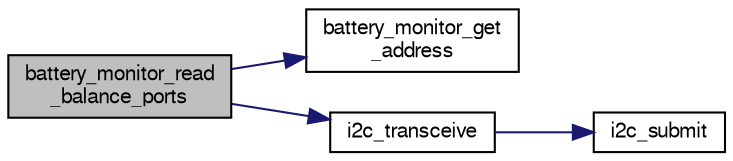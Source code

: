 digraph "battery_monitor_read_balance_ports"
{
  edge [fontname="FreeSans",fontsize="10",labelfontname="FreeSans",labelfontsize="10"];
  node [fontname="FreeSans",fontsize="10",shape=record];
  rankdir="LR";
  Node1 [label="battery_monitor_read\l_balance_ports",height=0.2,width=0.4,color="black", fillcolor="grey75", style="filled", fontcolor="black"];
  Node1 -> Node2 [color="midnightblue",fontsize="10",style="solid",fontname="FreeSans"];
  Node2 [label="battery_monitor_get\l_address",height=0.2,width=0.4,color="black", fillcolor="white", style="filled",URL="$battery__monitor_8c.html#a058a56fbecc2d59516506316a38f72b7",tooltip="Translates the channel number to the value for address pointer register Channels are numbered from 1 ..."];
  Node1 -> Node3 [color="midnightblue",fontsize="10",style="solid",fontname="FreeSans"];
  Node3 [label="i2c_transceive",height=0.2,width=0.4,color="black", fillcolor="white", style="filled",URL="$group__i2c.html#gafb731922c9fb73255aa4cc11e34bfbd6",tooltip="Submit a write/read transaction. "];
  Node3 -> Node4 [color="midnightblue",fontsize="10",style="solid",fontname="FreeSans"];
  Node4 [label="i2c_submit",height=0.2,width=0.4,color="black", fillcolor="white", style="filled",URL="$group__i2c.html#ga4eed48e542a9c71b93372f5a38d7e367",tooltip="Submit a I2C transaction. "];
}
